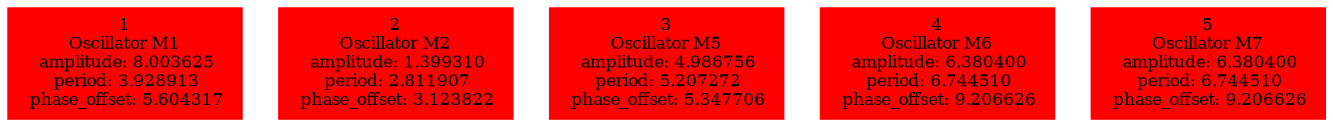 digraph g{ forcelabels=true;
1 [label=<1<BR />Oscillator M1<BR /> amplitude: 8.003625<BR /> period: 3.928913<BR /> phase_offset: 5.604317>, shape=box,color=red,style=filled,fontsize=8];
2 [label=<2<BR />Oscillator M2<BR /> amplitude: 1.399310<BR /> period: 2.811907<BR /> phase_offset: 3.123822>, shape=box,color=red,style=filled,fontsize=8];
3 [label=<3<BR />Oscillator M5<BR /> amplitude: 4.986756<BR /> period: 5.207272<BR /> phase_offset: 5.347706>, shape=box,color=red,style=filled,fontsize=8];
4 [label=<4<BR />Oscillator M6<BR /> amplitude: 6.380400<BR /> period: 6.744510<BR /> phase_offset: 9.206626>, shape=box,color=red,style=filled,fontsize=8];
5 [label=<5<BR />Oscillator M7<BR /> amplitude: 6.380400<BR /> period: 6.744510<BR /> phase_offset: 9.206626>, shape=box,color=red,style=filled,fontsize=8];
 }
